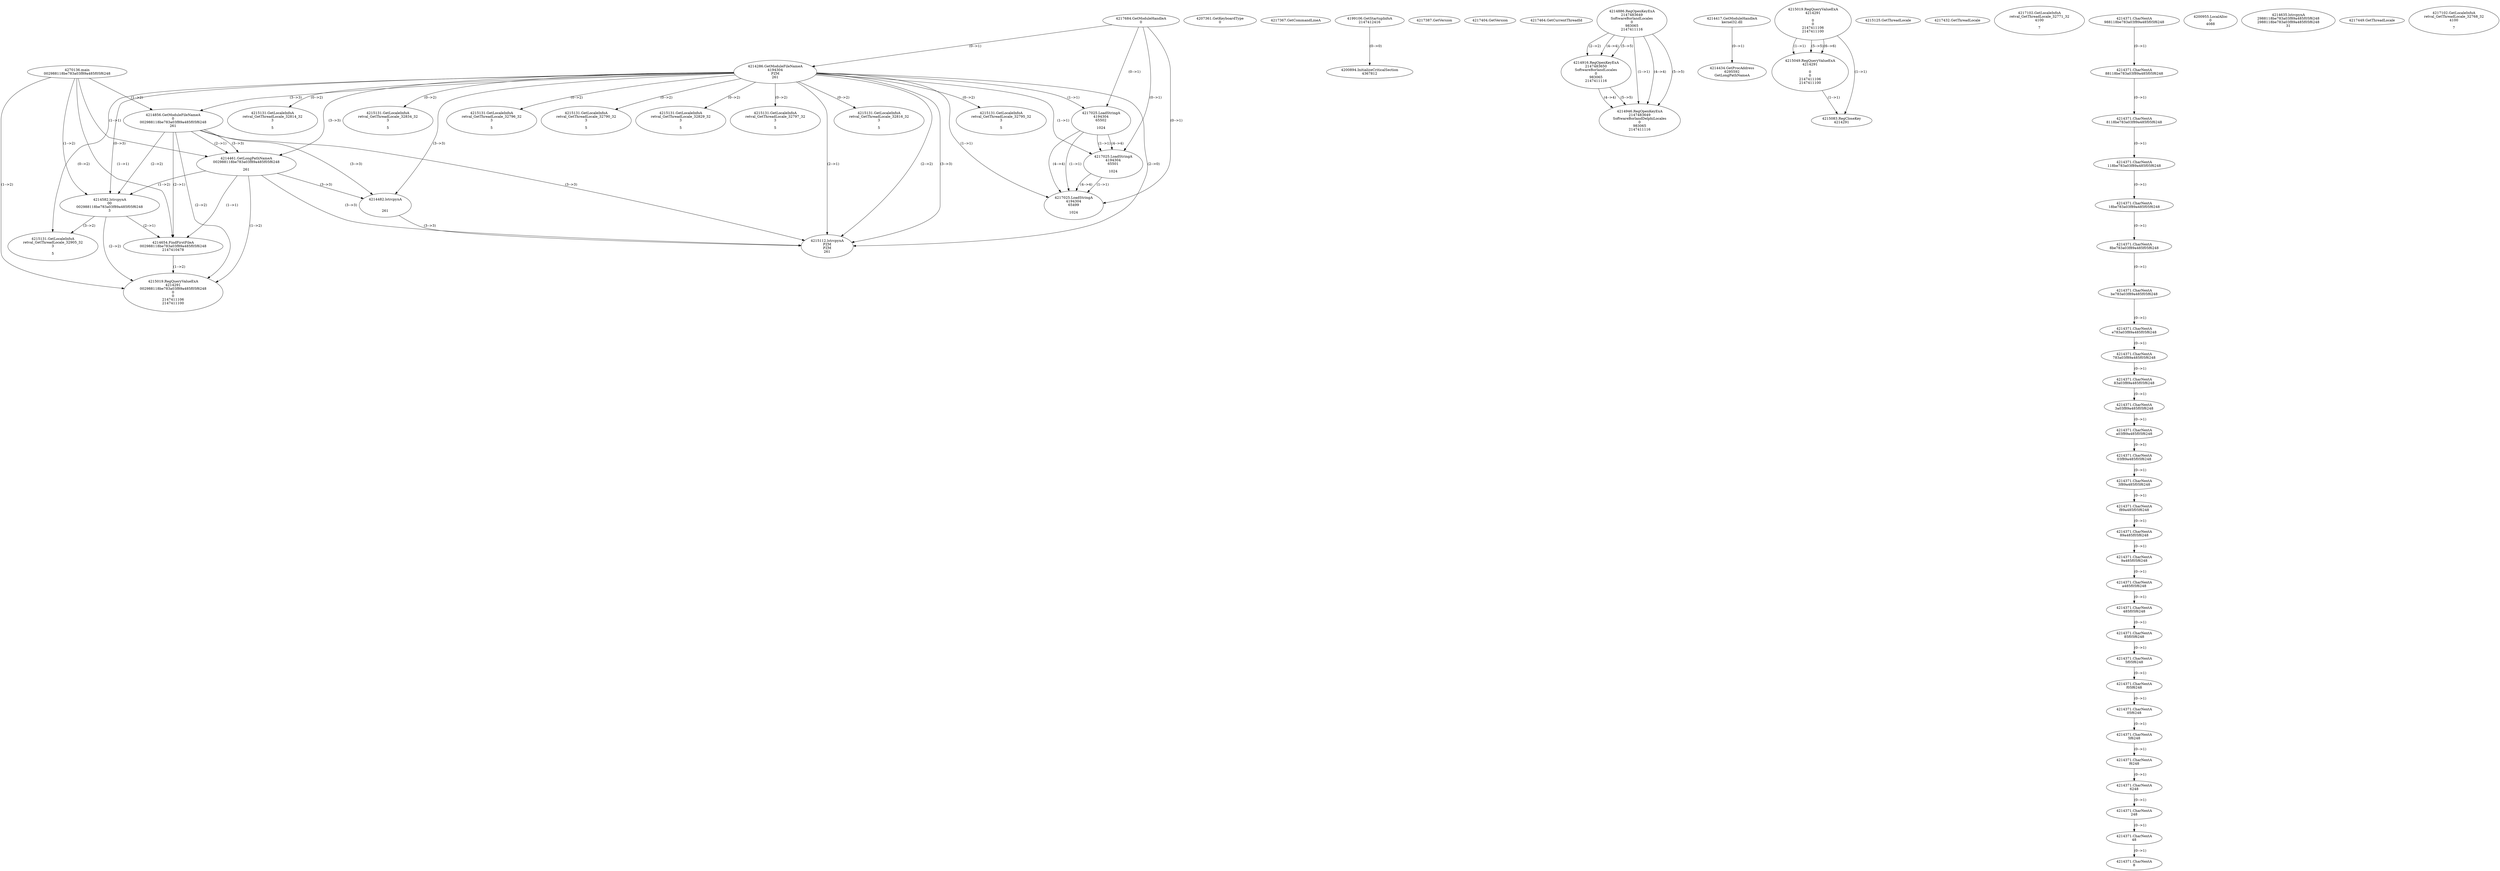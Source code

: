 // Global SCDG with merge call
digraph {
	0 [label="4270136.main
002988118be783a03f89a485f05f6248"]
	1 [label="4217684.GetModuleHandleA
0"]
	2 [label="4207361.GetKeyboardType
0"]
	3 [label="4217367.GetCommandLineA
"]
	4 [label="4199106.GetStartupInfoA
2147412416"]
	5 [label="4217387.GetVersion
"]
	6 [label="4217404.GetVersion
"]
	7 [label="4217464.GetCurrentThreadId
"]
	8 [label="4214286.GetModuleFileNameA
4194304
PZM
261"]
	1 -> 8 [label="(0-->1)"]
	9 [label="4214856.GetModuleFileNameA
0
002988118be783a03f89a485f05f6248
261"]
	0 -> 9 [label="(1-->2)"]
	8 -> 9 [label="(3-->3)"]
	10 [label="4214886.RegOpenKeyExA
2147483649
Software\Borland\Locales
0
983065
2147411116"]
	11 [label="4214417.GetModuleHandleA
kernel32.dll"]
	12 [label="4214434.GetProcAddress
6295592
GetLongPathNameA"]
	11 -> 12 [label="(0-->1)"]
	13 [label="4214461.GetLongPathNameA
002988118be783a03f89a485f05f6248

261"]
	0 -> 13 [label="(1-->1)"]
	9 -> 13 [label="(2-->1)"]
	8 -> 13 [label="(3-->3)"]
	9 -> 13 [label="(3-->3)"]
	14 [label="4214482.lstrcpynA


261"]
	8 -> 14 [label="(3-->3)"]
	9 -> 14 [label="(3-->3)"]
	13 -> 14 [label="(3-->3)"]
	15 [label="4215019.RegQueryValueExA
4214291

0
0
2147411106
2147411100"]
	16 [label="4215049.RegQueryValueExA
4214291

0
0
2147411106
2147411100"]
	15 -> 16 [label="(1-->1)"]
	15 -> 16 [label="(5-->5)"]
	15 -> 16 [label="(6-->6)"]
	17 [label="4215083.RegCloseKey
4214291"]
	15 -> 17 [label="(1-->1)"]
	16 -> 17 [label="(1-->1)"]
	18 [label="4215112.lstrcpynA
PZM
PZM
261"]
	8 -> 18 [label="(2-->1)"]
	8 -> 18 [label="(2-->2)"]
	8 -> 18 [label="(3-->3)"]
	9 -> 18 [label="(3-->3)"]
	13 -> 18 [label="(3-->3)"]
	14 -> 18 [label="(3-->3)"]
	8 -> 18 [label="(2-->0)"]
	19 [label="4215125.GetThreadLocale
"]
	20 [label="4215131.GetLocaleInfoA
retval_GetThreadLocale_32795_32
3

5"]
	8 -> 20 [label="(0-->2)"]
	21 [label="4217025.LoadStringA
4194304
65502

1024"]
	1 -> 21 [label="(0-->1)"]
	8 -> 21 [label="(1-->1)"]
	22 [label="4217025.LoadStringA
4194304
65501

1024"]
	1 -> 22 [label="(0-->1)"]
	8 -> 22 [label="(1-->1)"]
	21 -> 22 [label="(1-->1)"]
	21 -> 22 [label="(4-->4)"]
	23 [label="4214916.RegOpenKeyExA
2147483650
Software\Borland\Locales
0
983065
2147411116"]
	10 -> 23 [label="(2-->2)"]
	10 -> 23 [label="(4-->4)"]
	10 -> 23 [label="(5-->5)"]
	24 [label="4215131.GetLocaleInfoA
retval_GetThreadLocale_32814_32
3

5"]
	8 -> 24 [label="(0-->2)"]
	25 [label="4217025.LoadStringA
4194304
65499

1024"]
	1 -> 25 [label="(0-->1)"]
	8 -> 25 [label="(1-->1)"]
	21 -> 25 [label="(1-->1)"]
	22 -> 25 [label="(1-->1)"]
	21 -> 25 [label="(4-->4)"]
	22 -> 25 [label="(4-->4)"]
	26 [label="4217432.GetThreadLocale
"]
	27 [label="4217102.GetLocaleInfoA
retval_GetThreadLocale_32771_32
4100

7"]
	28 [label="4214946.RegOpenKeyExA
2147483649
Software\Borland\Delphi\Locales
0
983065
2147411116"]
	10 -> 28 [label="(1-->1)"]
	10 -> 28 [label="(4-->4)"]
	23 -> 28 [label="(4-->4)"]
	10 -> 28 [label="(5-->5)"]
	23 -> 28 [label="(5-->5)"]
	29 [label="4214582.lstrcpynA
00
002988118be783a03f89a485f05f6248
3"]
	0 -> 29 [label="(1-->2)"]
	9 -> 29 [label="(2-->2)"]
	13 -> 29 [label="(1-->2)"]
	8 -> 29 [label="(0-->3)"]
	30 [label="4214371.CharNextA
988118be783a03f89a485f05f6248"]
	31 [label="4214371.CharNextA
88118be783a03f89a485f05f6248"]
	30 -> 31 [label="(0-->1)"]
	32 [label="4214371.CharNextA
8118be783a03f89a485f05f6248"]
	31 -> 32 [label="(0-->1)"]
	33 [label="4214371.CharNextA
118be783a03f89a485f05f6248"]
	32 -> 33 [label="(0-->1)"]
	34 [label="4214371.CharNextA
18be783a03f89a485f05f6248"]
	33 -> 34 [label="(0-->1)"]
	35 [label="4214371.CharNextA
8be783a03f89a485f05f6248"]
	34 -> 35 [label="(0-->1)"]
	36 [label="4214371.CharNextA
be783a03f89a485f05f6248"]
	35 -> 36 [label="(0-->1)"]
	37 [label="4214371.CharNextA
e783a03f89a485f05f6248"]
	36 -> 37 [label="(0-->1)"]
	38 [label="4214371.CharNextA
783a03f89a485f05f6248"]
	37 -> 38 [label="(0-->1)"]
	39 [label="4214371.CharNextA
83a03f89a485f05f6248"]
	38 -> 39 [label="(0-->1)"]
	40 [label="4214371.CharNextA
3a03f89a485f05f6248"]
	39 -> 40 [label="(0-->1)"]
	41 [label="4214371.CharNextA
a03f89a485f05f6248"]
	40 -> 41 [label="(0-->1)"]
	42 [label="4214371.CharNextA
03f89a485f05f6248"]
	41 -> 42 [label="(0-->1)"]
	43 [label="4214371.CharNextA
3f89a485f05f6248"]
	42 -> 43 [label="(0-->1)"]
	44 [label="4214371.CharNextA
f89a485f05f6248"]
	43 -> 44 [label="(0-->1)"]
	45 [label="4214371.CharNextA
89a485f05f6248"]
	44 -> 45 [label="(0-->1)"]
	46 [label="4214371.CharNextA
9a485f05f6248"]
	45 -> 46 [label="(0-->1)"]
	47 [label="4214371.CharNextA
a485f05f6248"]
	46 -> 47 [label="(0-->1)"]
	48 [label="4214371.CharNextA
485f05f6248"]
	47 -> 48 [label="(0-->1)"]
	49 [label="4214371.CharNextA
85f05f6248"]
	48 -> 49 [label="(0-->1)"]
	50 [label="4214371.CharNextA
5f05f6248"]
	49 -> 50 [label="(0-->1)"]
	51 [label="4214371.CharNextA
f05f6248"]
	50 -> 51 [label="(0-->1)"]
	52 [label="4214371.CharNextA
05f6248"]
	51 -> 52 [label="(0-->1)"]
	53 [label="4214371.CharNextA
5f6248"]
	52 -> 53 [label="(0-->1)"]
	54 [label="4215131.GetLocaleInfoA
retval_GetThreadLocale_32834_32
3

5"]
	8 -> 54 [label="(0-->2)"]
	55 [label="4200894.InitializeCriticalSection
4367812"]
	4 -> 55 [label="(0-->0)"]
	56 [label="4200955.LocalAlloc
0
4088"]
	57 [label="4214371.CharNextA
f6248"]
	53 -> 57 [label="(0-->1)"]
	58 [label="4214371.CharNextA
6248"]
	57 -> 58 [label="(0-->1)"]
	59 [label="4214371.CharNextA
248"]
	58 -> 59 [label="(0-->1)"]
	60 [label="4214371.CharNextA
48"]
	59 -> 60 [label="(0-->1)"]
	61 [label="4214371.CharNextA
8"]
	60 -> 61 [label="(0-->1)"]
	62 [label="4214635.lstrcpynA
2988118be783a03f89a485f05f6248
2988118be783a03f89a485f05f6248
31"]
	63 [label="4214654.FindFirstFileA
002988118be783a03f89a485f05f6248
2147410478"]
	0 -> 63 [label="(1-->1)"]
	9 -> 63 [label="(2-->1)"]
	13 -> 63 [label="(1-->1)"]
	29 -> 63 [label="(2-->1)"]
	64 [label="4215019.RegQueryValueExA
4214291
002988118be783a03f89a485f05f6248
0
0
2147411106
2147411100"]
	0 -> 64 [label="(1-->2)"]
	9 -> 64 [label="(2-->2)"]
	13 -> 64 [label="(1-->2)"]
	29 -> 64 [label="(2-->2)"]
	63 -> 64 [label="(1-->2)"]
	65 [label="4215131.GetLocaleInfoA
retval_GetThreadLocale_32905_32
3

5"]
	8 -> 65 [label="(0-->2)"]
	29 -> 65 [label="(3-->2)"]
	66 [label="4215131.GetLocaleInfoA
retval_GetThreadLocale_32796_32
3

5"]
	8 -> 66 [label="(0-->2)"]
	67 [label="4215131.GetLocaleInfoA
retval_GetThreadLocale_32790_32
3

5"]
	8 -> 67 [label="(0-->2)"]
	68 [label="4217449.GetThreadLocale
"]
	69 [label="4217102.GetLocaleInfoA
retval_GetThreadLocale_32768_32
4100

7"]
	70 [label="4215131.GetLocaleInfoA
retval_GetThreadLocale_32829_32
3

5"]
	8 -> 70 [label="(0-->2)"]
	71 [label="4215131.GetLocaleInfoA
retval_GetThreadLocale_32797_32
3

5"]
	8 -> 71 [label="(0-->2)"]
	72 [label="4215131.GetLocaleInfoA
retval_GetThreadLocale_32816_32
3

5"]
	8 -> 72 [label="(0-->2)"]
}

